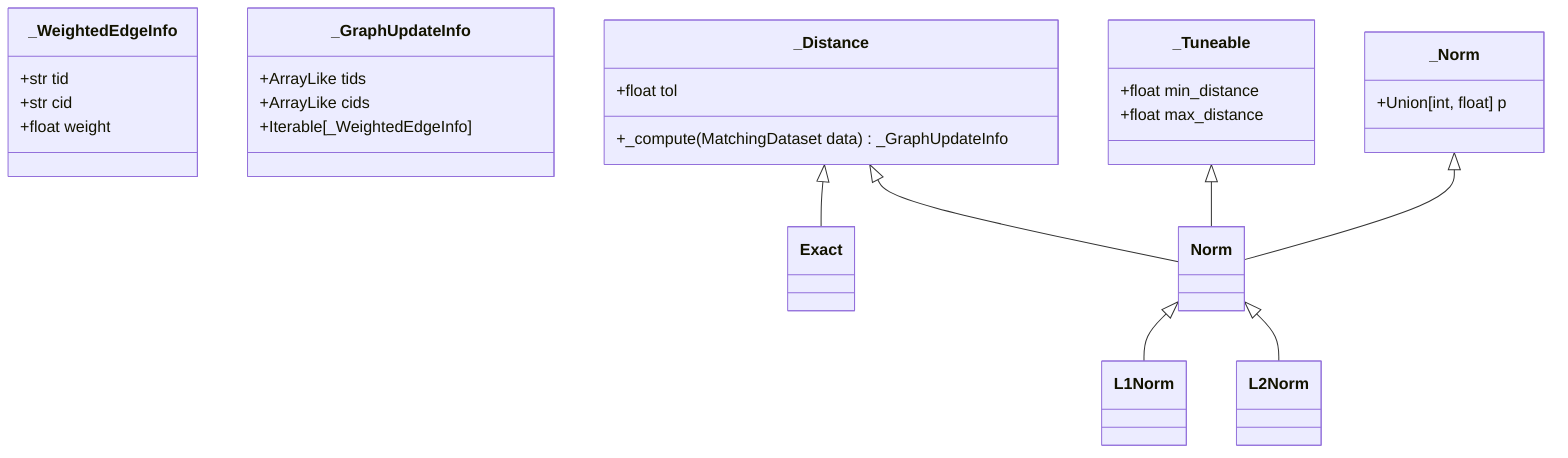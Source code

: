 classDiagram
    class _WeightedEdgeInfo
    _WeightedEdgeInfo : +str tid
    _WeightedEdgeInfo : +str cid
    _WeightedEdgeInfo : +float weight

    class _GraphUpdateInfo
    _GraphUpdateInfo : +ArrayLike tids
    _GraphUpdateInfo : +ArrayLike cids
    _GraphUpdateInfo : +Iterable[_WeightedEdgeInfo]

    class _Distance
    _Distance : +float tol
    _Distance : +_compute(MatchingDataset data) _GraphUpdateInfo
    _Distance <|-- Exact

    class _Tuneable
    _Tuneable : +float min_distance
    _Tuneable : +float max_distance

    class _Norm
    _Norm : +Union[int, float] p

    class Norm
    _Distance <|-- Norm
    _Tuneable <|-- Norm
    _Norm <|-- Norm

    Norm <|-- L1Norm
    Norm <|-- L2Norm